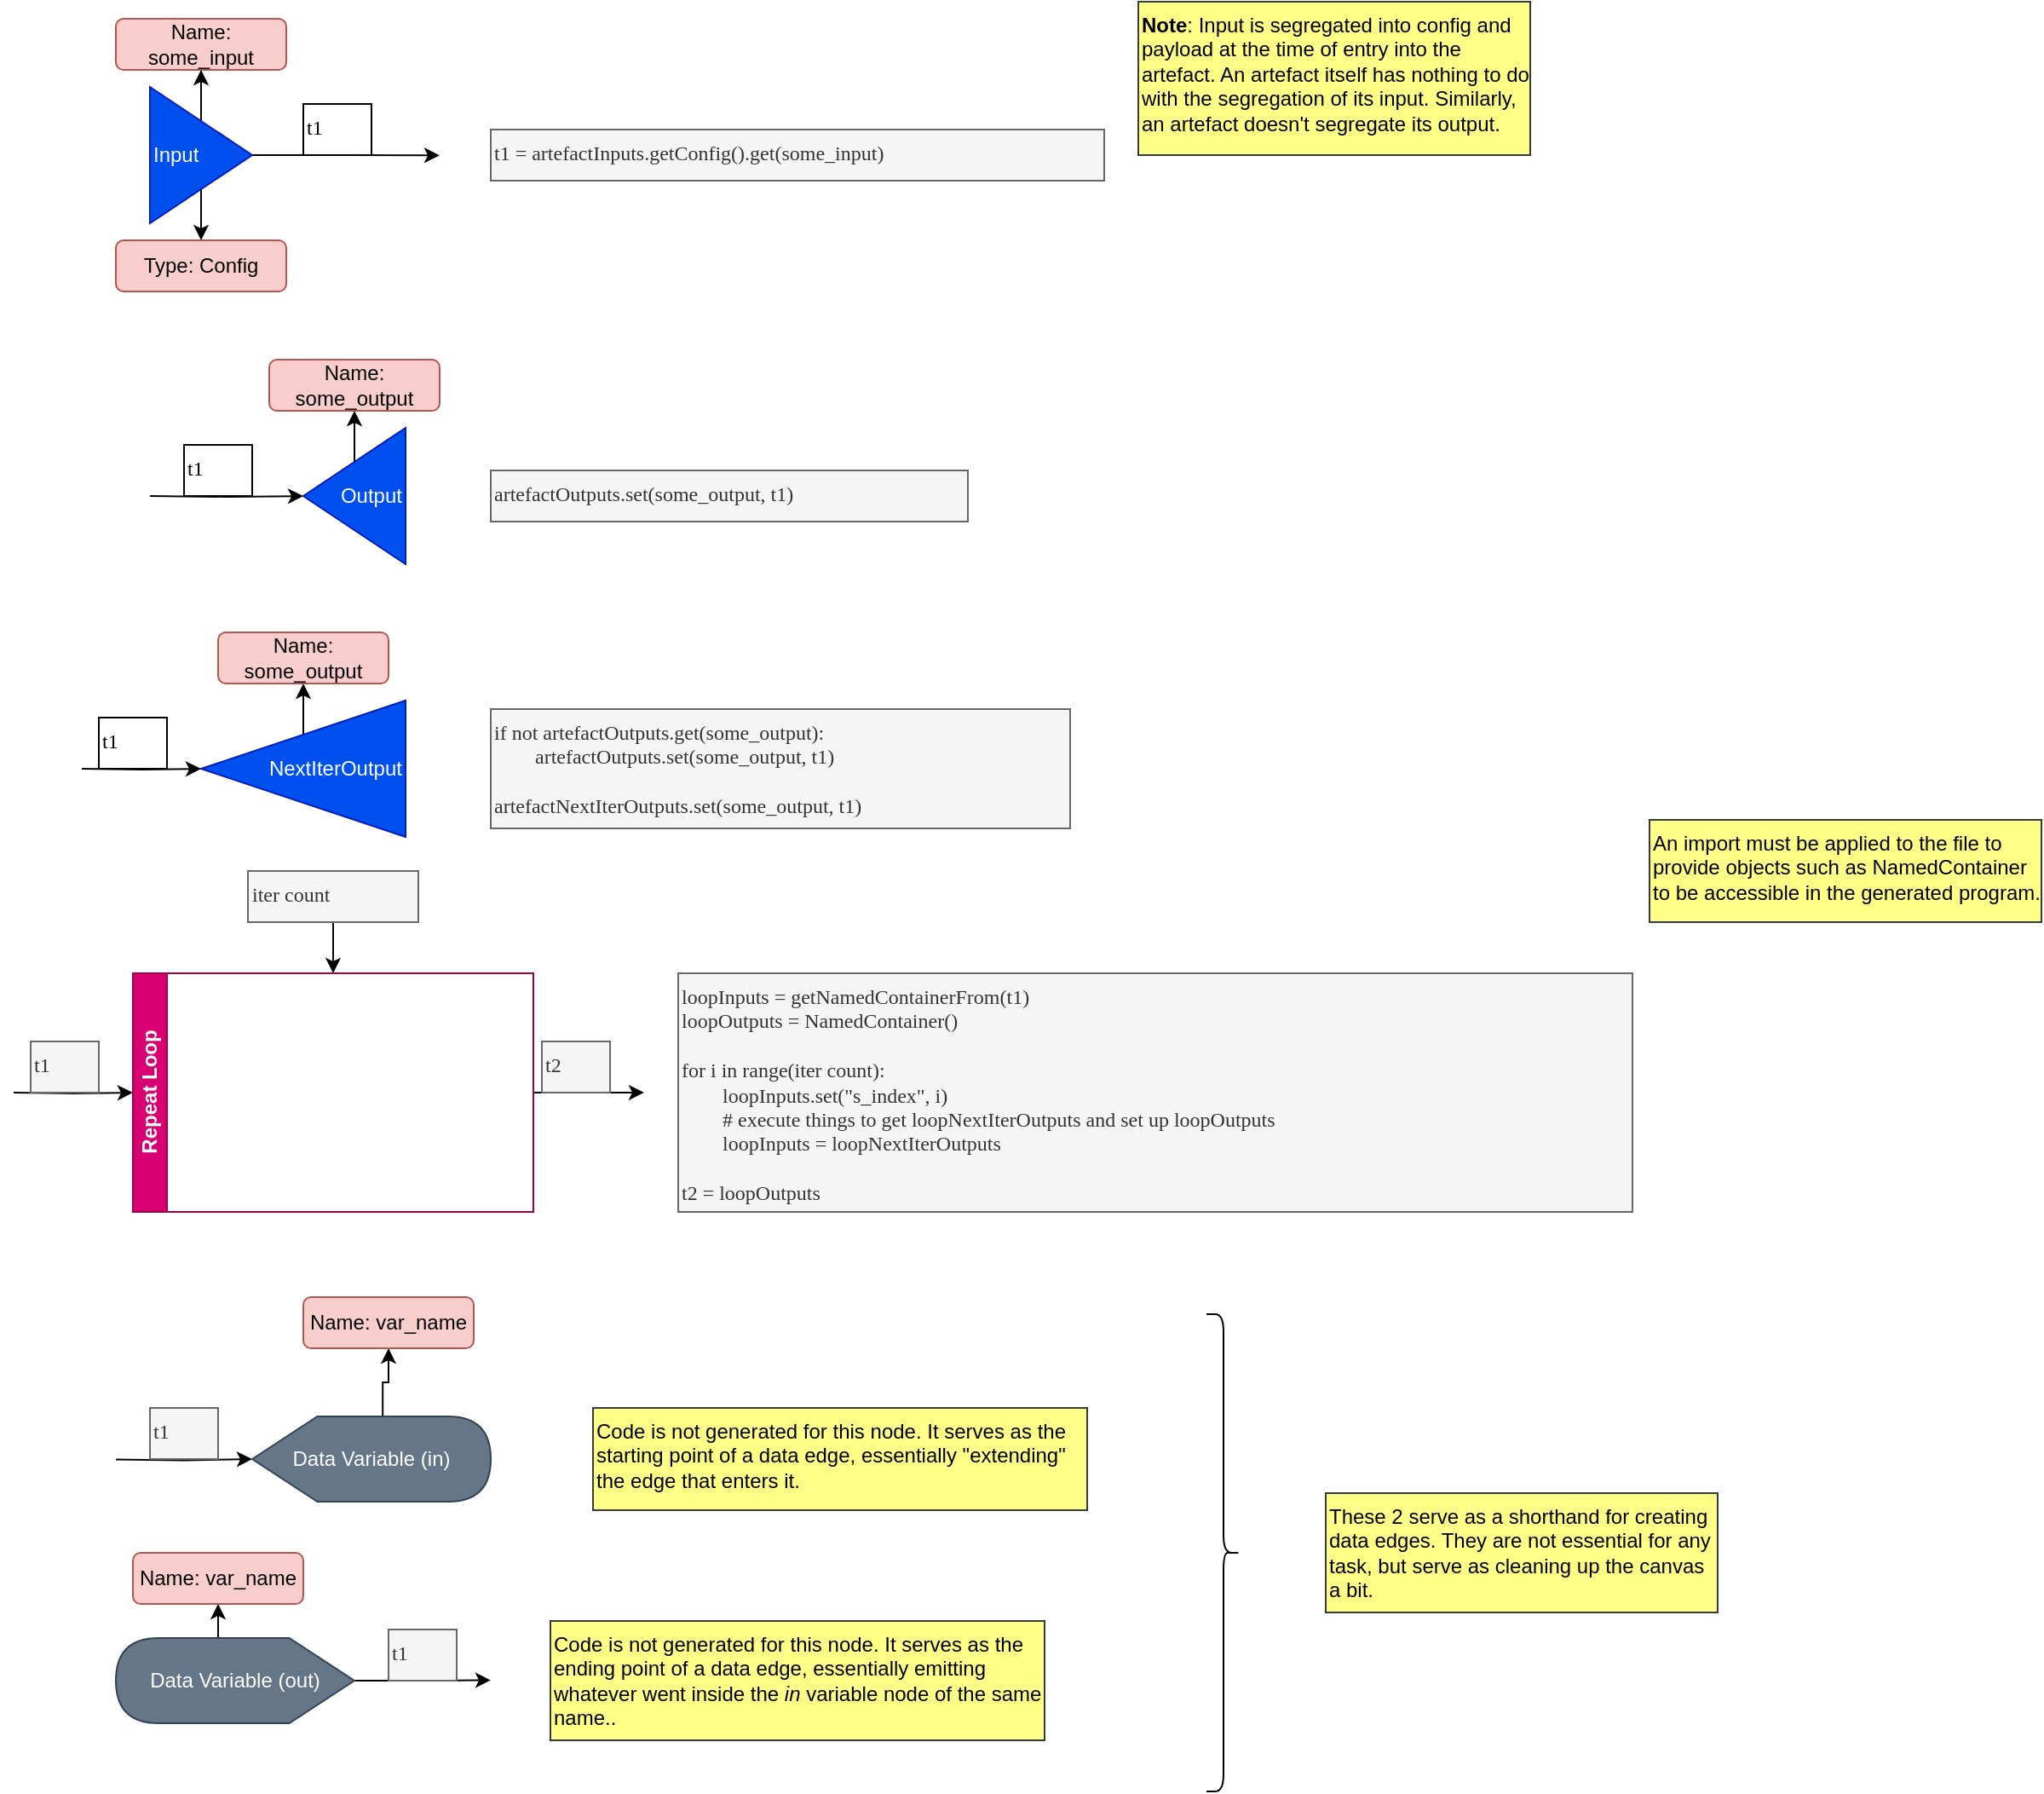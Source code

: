 <mxfile version="21.8.2" type="device">
  <diagram name="Page-1" id="nIpjQOiBv5imTvQujfP3">
    <mxGraphModel dx="1050" dy="621" grid="1" gridSize="10" guides="1" tooltips="1" connect="1" arrows="1" fold="1" page="0" pageScale="1" pageWidth="850" pageHeight="1100" math="0" shadow="0">
      <root>
        <mxCell id="0" />
        <mxCell id="1" parent="0" />
        <mxCell id="iULWq3CGBZhYbpZMc_o--1" style="edgeStyle=orthogonalEdgeStyle;rounded=0;orthogonalLoop=1;jettySize=auto;html=1;exitX=1;exitY=0.5;exitDx=0;exitDy=0;" parent="1" source="eY1lrGhFP2gL3qBAUL6P-1" edge="1">
          <mxGeometry relative="1" as="geometry">
            <mxPoint x="370" y="240.19" as="targetPoint" />
          </mxGeometry>
        </mxCell>
        <mxCell id="iULWq3CGBZhYbpZMc_o--4" style="edgeStyle=orthogonalEdgeStyle;rounded=0;orthogonalLoop=1;jettySize=auto;html=1;exitX=0.5;exitY=0;exitDx=0;exitDy=0;" parent="1" source="eY1lrGhFP2gL3qBAUL6P-1" target="iULWq3CGBZhYbpZMc_o--3" edge="1">
          <mxGeometry relative="1" as="geometry" />
        </mxCell>
        <mxCell id="iULWq3CGBZhYbpZMc_o--6" style="edgeStyle=orthogonalEdgeStyle;rounded=0;orthogonalLoop=1;jettySize=auto;html=1;exitX=0.5;exitY=1;exitDx=0;exitDy=0;entryX=0.5;entryY=0;entryDx=0;entryDy=0;" parent="1" source="eY1lrGhFP2gL3qBAUL6P-1" target="iULWq3CGBZhYbpZMc_o--5" edge="1">
          <mxGeometry relative="1" as="geometry" />
        </mxCell>
        <mxCell id="eY1lrGhFP2gL3qBAUL6P-1" value="Input" style="triangle;whiteSpace=wrap;html=1;align=left;fillColor=#0050ef;fontColor=#ffffff;strokeColor=#001DBC;" parent="1" vertex="1">
          <mxGeometry x="200" y="200" width="60" height="80" as="geometry" />
        </mxCell>
        <mxCell id="iULWq3CGBZhYbpZMc_o--2" value="t1" style="text;html=1;strokeColor=default;fillColor=none;align=left;verticalAlign=top;whiteSpace=wrap;rounded=0;autosize=1;fontFamily=Lucida Console;" parent="1" vertex="1">
          <mxGeometry x="290" y="210" width="40" height="30" as="geometry" />
        </mxCell>
        <mxCell id="iULWq3CGBZhYbpZMc_o--3" value="Name: some_input" style="rounded=1;whiteSpace=wrap;html=1;fillColor=#f8cecc;strokeColor=#b85450;" parent="1" vertex="1">
          <mxGeometry x="180" y="160" width="100" height="30" as="geometry" />
        </mxCell>
        <mxCell id="iULWq3CGBZhYbpZMc_o--5" value="Type: Config" style="rounded=1;whiteSpace=wrap;html=1;fillColor=#f8cecc;strokeColor=#b85450;" parent="1" vertex="1">
          <mxGeometry x="180" y="290" width="100" height="30" as="geometry" />
        </mxCell>
        <mxCell id="iULWq3CGBZhYbpZMc_o--7" value="t1 = artefactInputs.getConfig().get(some_input)" style="text;html=1;align=left;verticalAlign=top;whiteSpace=wrap;rounded=0;autosize=1;fontFamily=Lucida Console;fillColor=#f5f5f5;fontColor=#333333;strokeColor=#666666;" parent="1" vertex="1">
          <mxGeometry x="400" y="225" width="360" height="30" as="geometry" />
        </mxCell>
        <mxCell id="iULWq3CGBZhYbpZMc_o--10" style="edgeStyle=orthogonalEdgeStyle;rounded=0;orthogonalLoop=1;jettySize=auto;html=1;exitX=0.5;exitY=1;exitDx=0;exitDy=0;entryX=0.5;entryY=1;entryDx=0;entryDy=0;" parent="1" source="iULWq3CGBZhYbpZMc_o--8" target="iULWq3CGBZhYbpZMc_o--9" edge="1">
          <mxGeometry relative="1" as="geometry" />
        </mxCell>
        <mxCell id="iULWq3CGBZhYbpZMc_o--12" style="edgeStyle=orthogonalEdgeStyle;rounded=0;orthogonalLoop=1;jettySize=auto;html=1;exitX=1;exitY=0.5;exitDx=0;exitDy=0;entryX=1;entryY=0.5;entryDx=0;entryDy=0;" parent="1" target="iULWq3CGBZhYbpZMc_o--8" edge="1">
          <mxGeometry relative="1" as="geometry">
            <mxPoint x="200.0" y="440.0" as="sourcePoint" />
          </mxGeometry>
        </mxCell>
        <mxCell id="iULWq3CGBZhYbpZMc_o--8" value="Output" style="triangle;whiteSpace=wrap;html=1;direction=west;align=right;fillColor=#0050ef;fontColor=#ffffff;strokeColor=#001DBC;" parent="1" vertex="1">
          <mxGeometry x="290" y="400" width="60" height="80" as="geometry" />
        </mxCell>
        <mxCell id="iULWq3CGBZhYbpZMc_o--9" value="Name: some_output" style="rounded=1;whiteSpace=wrap;html=1;fillColor=#f8cecc;strokeColor=#b85450;" parent="1" vertex="1">
          <mxGeometry x="270" y="360" width="100" height="30" as="geometry" />
        </mxCell>
        <mxCell id="iULWq3CGBZhYbpZMc_o--13" value="t1" style="text;html=1;strokeColor=default;fillColor=none;align=left;verticalAlign=top;whiteSpace=wrap;rounded=0;autosize=1;fontFamily=Lucida Console;" parent="1" vertex="1">
          <mxGeometry x="220" y="410" width="40" height="30" as="geometry" />
        </mxCell>
        <mxCell id="iULWq3CGBZhYbpZMc_o--15" value="&lt;b&gt;Note&lt;/b&gt;: Input is segregated into config and payload at the time of entry into the artefact. An artefact itself has nothing to do with the segregation of its input. Similarly, an artefact doesn&#39;t segregate its output." style="text;html=1;strokeColor=#36393d;fillColor=#ffff88;align=left;verticalAlign=top;whiteSpace=wrap;rounded=0;fixedWidth=1;autosize=1;" parent="1" vertex="1">
          <mxGeometry x="780" y="150" width="230" height="90" as="geometry" />
        </mxCell>
        <mxCell id="iULWq3CGBZhYbpZMc_o--19" value="artefactOutputs.set(some_output, t1)" style="text;html=1;align=left;verticalAlign=top;whiteSpace=wrap;rounded=0;autosize=1;fontFamily=Lucida Console;fillColor=#f5f5f5;fontColor=#333333;strokeColor=#666666;" parent="1" vertex="1">
          <mxGeometry x="400" y="425" width="280" height="30" as="geometry" />
        </mxCell>
        <mxCell id="iULWq3CGBZhYbpZMc_o--22" style="edgeStyle=orthogonalEdgeStyle;rounded=0;orthogonalLoop=1;jettySize=auto;html=1;exitX=0.5;exitY=1;exitDx=0;exitDy=0;entryX=0.5;entryY=1;entryDx=0;entryDy=0;" parent="1" source="iULWq3CGBZhYbpZMc_o--20" target="iULWq3CGBZhYbpZMc_o--21" edge="1">
          <mxGeometry relative="1" as="geometry" />
        </mxCell>
        <mxCell id="iULWq3CGBZhYbpZMc_o--23" style="edgeStyle=orthogonalEdgeStyle;rounded=0;orthogonalLoop=1;jettySize=auto;html=1;entryX=1;entryY=0.5;entryDx=0;entryDy=0;" parent="1" target="iULWq3CGBZhYbpZMc_o--20" edge="1">
          <mxGeometry relative="1" as="geometry">
            <mxPoint x="160" y="600" as="sourcePoint" />
          </mxGeometry>
        </mxCell>
        <mxCell id="iULWq3CGBZhYbpZMc_o--20" value="NextIterOutput" style="triangle;whiteSpace=wrap;html=1;direction=west;align=right;fillColor=#0050ef;fontColor=#ffffff;strokeColor=#001DBC;" parent="1" vertex="1">
          <mxGeometry x="230" y="560" width="120" height="80" as="geometry" />
        </mxCell>
        <mxCell id="iULWq3CGBZhYbpZMc_o--21" value="Name: some_output" style="rounded=1;whiteSpace=wrap;html=1;fillColor=#f8cecc;strokeColor=#b85450;" parent="1" vertex="1">
          <mxGeometry x="240" y="520" width="100" height="30" as="geometry" />
        </mxCell>
        <mxCell id="iULWq3CGBZhYbpZMc_o--24" value="t1" style="text;html=1;strokeColor=default;fillColor=none;align=left;verticalAlign=top;whiteSpace=wrap;rounded=0;autosize=1;fontFamily=Lucida Console;" parent="1" vertex="1">
          <mxGeometry x="170" y="570" width="40" height="30" as="geometry" />
        </mxCell>
        <mxCell id="iULWq3CGBZhYbpZMc_o--25" value="if not artefactOutputs.get(some_output):&lt;br&gt;&lt;span style=&quot;white-space: pre;&quot;&gt;&#x9;&lt;/span&gt;artefactOutputs.set(some_output, t1)&lt;br&gt;&lt;br&gt;artefactNextIterOutputs.set(some_output, t1)" style="text;html=1;align=left;verticalAlign=top;whiteSpace=wrap;rounded=0;autosize=1;fontFamily=Lucida Console;fillColor=#f5f5f5;fontColor=#333333;strokeColor=#666666;" parent="1" vertex="1">
          <mxGeometry x="400" y="565" width="340" height="70" as="geometry" />
        </mxCell>
        <mxCell id="iULWq3CGBZhYbpZMc_o--27" style="edgeStyle=orthogonalEdgeStyle;rounded=0;orthogonalLoop=1;jettySize=auto;html=1;entryX=0;entryY=0.5;entryDx=0;entryDy=0;" parent="1" target="iULWq3CGBZhYbpZMc_o--26" edge="1">
          <mxGeometry relative="1" as="geometry">
            <mxPoint x="120" y="790" as="sourcePoint" />
          </mxGeometry>
        </mxCell>
        <mxCell id="iULWq3CGBZhYbpZMc_o--30" style="edgeStyle=orthogonalEdgeStyle;rounded=0;orthogonalLoop=1;jettySize=auto;html=1;entryX=0.5;entryY=0;entryDx=0;entryDy=0;" parent="1" source="iULWq3CGBZhYbpZMc_o--31" target="iULWq3CGBZhYbpZMc_o--26" edge="1">
          <mxGeometry relative="1" as="geometry">
            <mxPoint x="307.676" y="690" as="sourcePoint" />
          </mxGeometry>
        </mxCell>
        <mxCell id="iULWq3CGBZhYbpZMc_o--32" style="edgeStyle=orthogonalEdgeStyle;rounded=0;orthogonalLoop=1;jettySize=auto;html=1;exitX=1;exitY=0.5;exitDx=0;exitDy=0;" parent="1" source="iULWq3CGBZhYbpZMc_o--26" edge="1">
          <mxGeometry relative="1" as="geometry">
            <mxPoint x="490" y="789.946" as="targetPoint" />
          </mxGeometry>
        </mxCell>
        <mxCell id="iULWq3CGBZhYbpZMc_o--26" value="Repeat Loop" style="swimlane;html=1;startSize=20;horizontal=0;childLayout=flowLayout;flowOrientation=west;resizable=1;interRankCellSpacing=50;containerType=tree;fontSize=12;container=1;autosize=0;fillColor=#d80073;fontColor=#ffffff;strokeColor=#A50040;" parent="1" vertex="1">
          <mxGeometry x="190" y="720" width="235" height="140" as="geometry" />
        </mxCell>
        <mxCell id="iULWq3CGBZhYbpZMc_o--29" value="t1" style="text;html=1;align=left;verticalAlign=top;whiteSpace=wrap;rounded=0;autosize=1;fontFamily=Lucida Console;fillColor=#f5f5f5;fontColor=#333333;strokeColor=#666666;" parent="1" vertex="1">
          <mxGeometry x="130" y="760" width="40" height="30" as="geometry" />
        </mxCell>
        <mxCell id="iULWq3CGBZhYbpZMc_o--31" value="iter count" style="text;html=1;align=left;verticalAlign=top;whiteSpace=wrap;rounded=0;autosize=1;fontFamily=Lucida Console;fillColor=#f5f5f5;fontColor=#333333;strokeColor=#666666;" parent="1" vertex="1">
          <mxGeometry x="257.5" y="660" width="100" height="30" as="geometry" />
        </mxCell>
        <mxCell id="iULWq3CGBZhYbpZMc_o--33" value="t2" style="text;html=1;align=left;verticalAlign=top;whiteSpace=wrap;rounded=0;autosize=1;fontFamily=Lucida Console;fillColor=#f5f5f5;fontColor=#333333;strokeColor=#666666;" parent="1" vertex="1">
          <mxGeometry x="430" y="760" width="40" height="30" as="geometry" />
        </mxCell>
        <mxCell id="KYDXhJNtzKRblSfzjD3v-1" value="loopInputs = getNamedContainerFrom(t1)&lt;br&gt;loopOutputs = NamedContainer()&lt;br&gt;&lt;br&gt;for i in range(iter count):&lt;br&gt;&lt;span style=&quot;white-space: pre;&quot;&gt;&#x9;&lt;/span&gt;loopInputs.set(&quot;s_index&quot;, i)&lt;br&gt;&lt;span style=&quot;white-space: pre;&quot;&gt;&#x9;&lt;/span&gt;# execute things to get loopNextIterOutputs and set up loopOutputs&lt;br&gt;&lt;span style=&quot;white-space: pre;&quot;&gt;&#x9;&lt;/span&gt;loopInputs = loopNextIterOutputs&lt;br&gt;&lt;br&gt;t2 = loopOutputs" style="text;html=1;align=left;verticalAlign=top;whiteSpace=wrap;rounded=0;autosize=1;fontFamily=Lucida Console;fillColor=#f5f5f5;fontColor=#333333;strokeColor=#666666;" vertex="1" parent="1">
          <mxGeometry x="510" y="720" width="560" height="140" as="geometry" />
        </mxCell>
        <mxCell id="KYDXhJNtzKRblSfzjD3v-3" value="An import must be applied to the file to provide objects such as NamedContainer to be accessible in the generated program." style="text;html=1;strokeColor=#36393d;fillColor=#ffff88;align=left;verticalAlign=top;whiteSpace=wrap;rounded=0;fixedWidth=1;autosize=1;" vertex="1" parent="1">
          <mxGeometry x="1080" y="630" width="230" height="60" as="geometry" />
        </mxCell>
        <mxCell id="KYDXhJNtzKRblSfzjD3v-5" style="edgeStyle=orthogonalEdgeStyle;rounded=0;orthogonalLoop=1;jettySize=auto;html=1;exitX=0;exitY=0.5;exitDx=0;exitDy=0;exitPerimeter=0;entryX=0;entryY=0.5;entryDx=0;entryDy=0;entryPerimeter=0;" edge="1" parent="1" target="KYDXhJNtzKRblSfzjD3v-4">
          <mxGeometry relative="1" as="geometry">
            <mxPoint x="180" y="1005.19" as="sourcePoint" />
          </mxGeometry>
        </mxCell>
        <mxCell id="KYDXhJNtzKRblSfzjD3v-7" style="edgeStyle=orthogonalEdgeStyle;rounded=0;orthogonalLoop=1;jettySize=auto;html=1;exitX=0;exitY=0;exitDx=76.591;exitDy=0;exitPerimeter=0;" edge="1" parent="1" source="KYDXhJNtzKRblSfzjD3v-4" target="KYDXhJNtzKRblSfzjD3v-6">
          <mxGeometry relative="1" as="geometry" />
        </mxCell>
        <mxCell id="KYDXhJNtzKRblSfzjD3v-4" value="Data Variable (in)" style="shape=display;whiteSpace=wrap;html=1;fillColor=#647687;strokeColor=#314354;fontColor=#ffffff;size=0.273;" vertex="1" parent="1">
          <mxGeometry x="260" y="980" width="140" height="50" as="geometry" />
        </mxCell>
        <mxCell id="KYDXhJNtzKRblSfzjD3v-6" value="Name: var_name" style="rounded=1;whiteSpace=wrap;html=1;fillColor=#f8cecc;strokeColor=#b85450;" vertex="1" parent="1">
          <mxGeometry x="290" y="910" width="100" height="30" as="geometry" />
        </mxCell>
        <mxCell id="KYDXhJNtzKRblSfzjD3v-12" value="Code is not generated for this node. It serves as the starting point of a data edge, essentially &quot;extending&quot; the edge that enters it." style="text;html=1;strokeColor=#36393d;fillColor=#ffff88;align=left;verticalAlign=top;whiteSpace=wrap;rounded=0;fixedWidth=1;autosize=1;" vertex="1" parent="1">
          <mxGeometry x="460" y="975" width="290" height="60" as="geometry" />
        </mxCell>
        <mxCell id="KYDXhJNtzKRblSfzjD3v-14" style="edgeStyle=orthogonalEdgeStyle;rounded=0;orthogonalLoop=1;jettySize=auto;html=1;exitX=0;exitY=0.5;exitDx=0;exitDy=0;exitPerimeter=0;" edge="1" parent="1" source="KYDXhJNtzKRblSfzjD3v-13">
          <mxGeometry relative="1" as="geometry">
            <mxPoint x="400" y="1134.714" as="targetPoint" />
          </mxGeometry>
        </mxCell>
        <mxCell id="KYDXhJNtzKRblSfzjD3v-16" style="edgeStyle=orthogonalEdgeStyle;rounded=0;orthogonalLoop=1;jettySize=auto;html=1;exitX=0;exitY=0;exitDx=76.591;exitDy=50;exitPerimeter=0;entryX=0.5;entryY=1;entryDx=0;entryDy=0;" edge="1" parent="1" source="KYDXhJNtzKRblSfzjD3v-13" target="KYDXhJNtzKRblSfzjD3v-15">
          <mxGeometry relative="1" as="geometry" />
        </mxCell>
        <mxCell id="KYDXhJNtzKRblSfzjD3v-13" value="Data Variable (out)" style="shape=display;whiteSpace=wrap;html=1;fillColor=#647687;strokeColor=#314354;fontColor=#ffffff;size=0.273;direction=west;" vertex="1" parent="1">
          <mxGeometry x="180" y="1110" width="140" height="50" as="geometry" />
        </mxCell>
        <mxCell id="KYDXhJNtzKRblSfzjD3v-15" value="Name: var_name" style="rounded=1;whiteSpace=wrap;html=1;fillColor=#f8cecc;strokeColor=#b85450;" vertex="1" parent="1">
          <mxGeometry x="190" y="1060" width="100" height="30" as="geometry" />
        </mxCell>
        <mxCell id="KYDXhJNtzKRblSfzjD3v-17" value="t1" style="text;html=1;align=left;verticalAlign=top;whiteSpace=wrap;rounded=0;autosize=1;fontFamily=Lucida Console;fillColor=#f5f5f5;fontColor=#333333;strokeColor=#666666;" vertex="1" parent="1">
          <mxGeometry x="200" y="975" width="40" height="30" as="geometry" />
        </mxCell>
        <mxCell id="KYDXhJNtzKRblSfzjD3v-18" value="t1" style="text;html=1;align=left;verticalAlign=top;whiteSpace=wrap;rounded=0;autosize=1;fontFamily=Lucida Console;fillColor=#f5f5f5;fontColor=#333333;strokeColor=#666666;" vertex="1" parent="1">
          <mxGeometry x="340" y="1105" width="40" height="30" as="geometry" />
        </mxCell>
        <mxCell id="KYDXhJNtzKRblSfzjD3v-19" value="Code is not generated for this node. It serves as the ending point of a data edge, essentially emitting whatever went inside the &lt;i&gt;in&lt;/i&gt;&amp;nbsp;variable node of the same name.." style="text;html=1;strokeColor=#36393d;fillColor=#ffff88;align=left;verticalAlign=top;whiteSpace=wrap;rounded=0;fixedWidth=1;autosize=1;" vertex="1" parent="1">
          <mxGeometry x="435" y="1100" width="290" height="70" as="geometry" />
        </mxCell>
        <mxCell id="KYDXhJNtzKRblSfzjD3v-20" value="" style="shape=curlyBracket;whiteSpace=wrap;html=1;rounded=1;flipH=1;labelPosition=right;verticalLabelPosition=middle;align=left;verticalAlign=middle;" vertex="1" parent="1">
          <mxGeometry x="820" y="920" width="20" height="280" as="geometry" />
        </mxCell>
        <mxCell id="KYDXhJNtzKRblSfzjD3v-21" value="These 2 serve as a shorthand for creating data edges. They are not essential for any task, but serve as cleaning up the canvas a bit." style="text;html=1;strokeColor=#36393d;fillColor=#ffff88;align=left;verticalAlign=top;whiteSpace=wrap;rounded=0;fixedWidth=1;autosize=1;" vertex="1" parent="1">
          <mxGeometry x="890" y="1025" width="230" height="70" as="geometry" />
        </mxCell>
      </root>
    </mxGraphModel>
  </diagram>
</mxfile>
